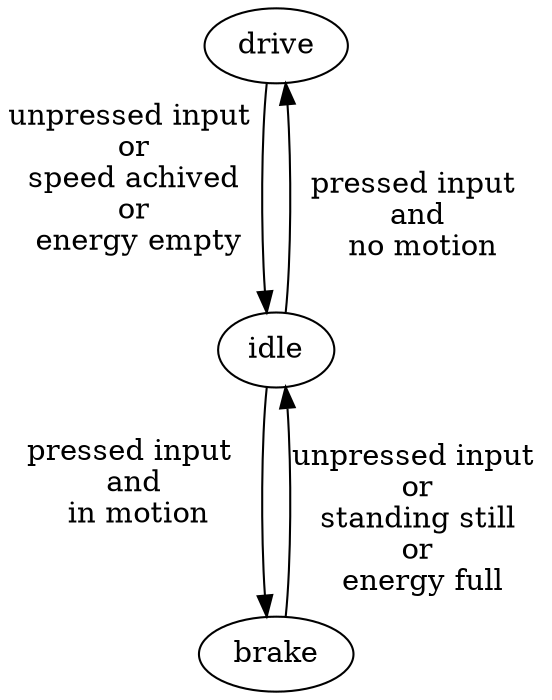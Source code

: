 digraph G {
    drive -> idle [ minlen=3, 
                    headlabel="unpressed input \n or \n speed achived \n or \n energy empty", 
                    labeldistance=9 labelangle=40];
    idle -> drive [ minlen=3, 
                    headlabel="pressed input \n and \n no motion", 
                    labeldistance=9, labelangle=40];
    idle -> brake [ minlen=3, 
                    headlabel="pressed input \n and \n in motion", 
                    labeldistance=9, labelangle=40];
    brake -> idle [ minlen=3, 
                    headlabel="unpressed input \n or \n standing still \n or \n energy full", 
                    labeldistance=9 labelangle=40];
}
